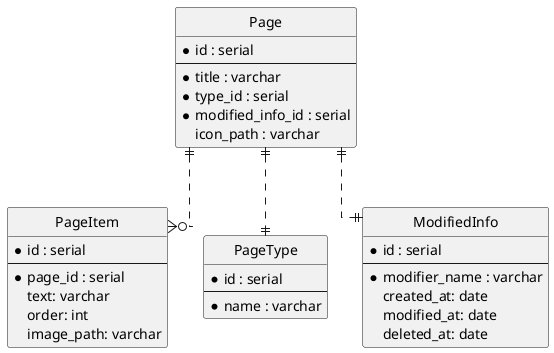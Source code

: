 @startuml

' hide the spot
hide circle

' avoid problems with angled crows feet
skinparam linetype ortho

entity Page {
  *id : serial
  --
  *title : varchar
  *type_id : serial
  *modified_info_id : serial
  icon_path : varchar
}

entity PageItem {
    *id : serial
    --
    *page_id : serial
    text: varchar
    order: int
    image_path: varchar
}

entity PageType {
    *id : serial
    --
    *name : varchar
}

entity ModifiedInfo {
    *id : serial
    --
    *modifier_name : varchar
    created_at: date
    modified_at: date
    deleted_at: date
}

Page ||..o{ PageItem
Page ||..|| ModifiedInfo
Page ||..|| PageType

@enduml